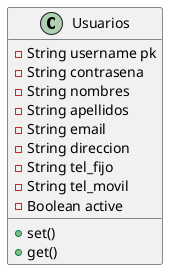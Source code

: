 @startuml

class Usuarios{
    - String username pk
    - String contrasena
    - String nombres
    - String apellidos
    - String email
    - String direccion
    - String tel_fijo
    - String tel_movil
    - Boolean active
    +set()
    +get()

}

@enduml
